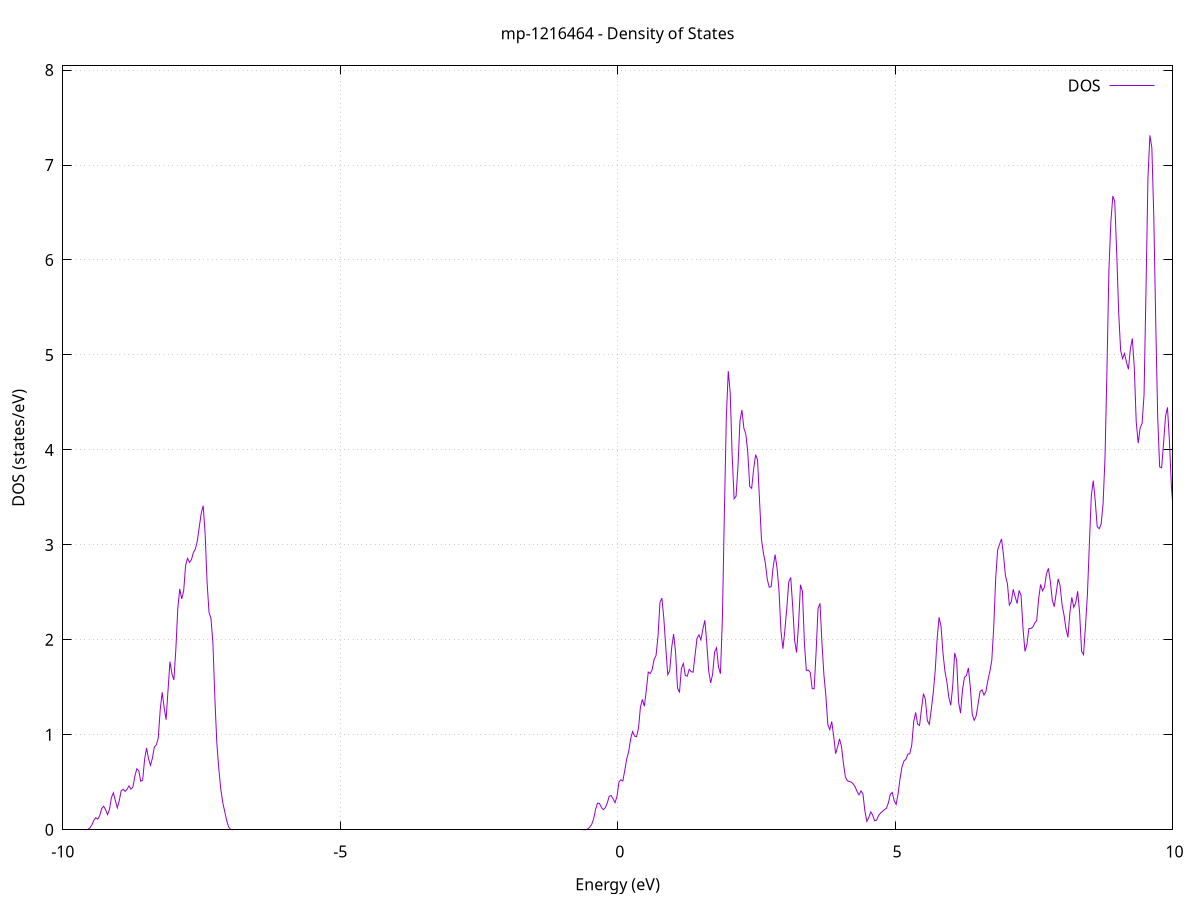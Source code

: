 set title 'mp-1216464 - Density of States'
set xlabel 'Energy (eV)'
set ylabel 'DOS (states/eV)'
set grid
set xrange [-10:10]
set yrange [0:8.044]
set xzeroaxis lt -1
set terminal png size 800,600
set output 'mp-1216464_dos_gnuplot.png'
plot '-' using 1:2 with lines title 'DOS'
-34.524100 0.000000
-34.488900 0.000000
-34.453700 0.000000
-34.418500 0.000000
-34.383300 0.000000
-34.348200 0.000000
-34.313000 0.000000
-34.277800 0.000000
-34.242600 0.000000
-34.207400 0.000000
-34.172200 0.000000
-34.137100 0.000000
-34.101900 0.000000
-34.066700 0.000000
-34.031500 0.000000
-33.996300 0.000000
-33.961200 0.000000
-33.926000 0.000000
-33.890800 0.000000
-33.855600 0.000000
-33.820400 0.000000
-33.785300 0.000000
-33.750100 0.000000
-33.714900 0.000000
-33.679700 0.000000
-33.644500 0.000000
-33.609400 0.000000
-33.574200 0.000000
-33.539000 0.000000
-33.503800 0.000000
-33.468600 0.000000
-33.433500 0.000000
-33.398300 0.000000
-33.363100 0.000000
-33.327900 0.000000
-33.292700 0.000000
-33.257500 0.000000
-33.222400 0.000000
-33.187200 0.000000
-33.152000 0.000000
-33.116800 0.000000
-33.081600 0.000000
-33.046500 0.000000
-33.011300 0.000000
-32.976100 0.000000
-32.940900 0.000000
-32.905700 0.000000
-32.870600 0.000000
-32.835400 0.000000
-32.800200 0.000000
-32.765000 0.000000
-32.729800 0.000000
-32.694700 0.000000
-32.659500 0.000000
-32.624300 0.000000
-32.589100 0.000000
-32.553900 0.000000
-32.518800 0.000000
-32.483600 0.000000
-32.448400 0.000000
-32.413200 0.000000
-32.378000 0.000000
-32.342800 0.000000
-32.307700 0.000000
-32.272500 0.000000
-32.237300 0.000000
-32.202100 0.000000
-32.166900 0.000000
-32.131800 0.000000
-32.096600 0.000000
-32.061400 0.000000
-32.026200 0.000000
-31.991000 0.000000
-31.955900 0.000000
-31.920700 0.000000
-31.885500 0.000000
-31.850300 0.000000
-31.815100 0.000000
-31.780000 0.000000
-31.744800 0.000000
-31.709600 0.000000
-31.674400 0.000000
-31.639200 0.000000
-31.604100 0.000000
-31.568900 0.000000
-31.533700 0.000000
-31.498500 0.000000
-31.463300 0.000000
-31.428100 0.000800
-31.393000 0.017900
-31.357800 0.178600
-31.322600 0.896700
-31.287400 2.658800
-31.252200 5.648000
-31.217100 9.408600
-31.181900 11.830900
-31.146700 11.360400
-31.111500 9.731500
-31.076300 8.847200
-31.041200 9.019400
-31.006000 10.420300
-30.970800 12.895800
-30.935600 14.485100
-30.900400 13.601100
-30.865300 11.359400
-30.830100 9.544600
-30.794900 8.844500
-30.759700 8.653200
-30.724500 7.799400
-30.689400 9.674200
-30.654200 18.032000
-30.619000 26.382900
-30.583800 26.795700
-30.548600 19.907300
-30.513400 10.839300
-30.478300 4.156000
-30.443100 1.069600
-30.407900 0.171600
-30.372700 0.015100
-30.337500 0.000600
-30.302400 0.000200
-30.267200 0.007000
-30.232000 0.117800
-30.196800 0.868000
-30.161600 3.085500
-30.126500 6.233800
-30.091300 9.160400
-30.056100 11.402500
-30.020900 11.209100
-29.985700 8.248900
-29.950600 4.539200
-29.915400 1.633000
-29.880200 0.314600
-29.845000 0.028300
-29.809800 0.001100
-29.774700 0.000000
-29.739500 0.000000
-29.704300 0.000000
-29.669100 0.000000
-29.633900 0.000000
-29.598700 0.000000
-29.563600 0.000000
-29.528400 0.000000
-29.493200 0.000000
-29.458000 0.000000
-29.422800 0.000000
-29.387700 0.000000
-29.352500 0.000000
-29.317300 0.000000
-29.282100 0.000000
-29.246900 0.000000
-29.211800 0.000000
-29.176600 0.000000
-29.141400 0.000000
-29.106200 0.000000
-29.071000 0.000000
-29.035900 0.000000
-29.000700 0.000000
-28.965500 0.000000
-28.930300 0.000000
-28.895100 0.000000
-28.860000 0.000000
-28.824800 0.000000
-28.789600 0.000000
-28.754400 0.000000
-28.719200 0.000000
-28.684000 0.000000
-28.648900 0.000000
-28.613700 0.000000
-28.578500 0.000000
-28.543300 0.000000
-28.508100 0.000000
-28.473000 0.000000
-28.437800 0.000000
-28.402600 0.000000
-28.367400 0.000000
-28.332200 0.000000
-28.297100 0.000000
-28.261900 0.000000
-28.226700 0.000000
-28.191500 0.000000
-28.156300 0.000000
-28.121200 0.000000
-28.086000 0.000000
-28.050800 0.000000
-28.015600 0.000000
-27.980400 0.000000
-27.945300 0.000000
-27.910100 0.000000
-27.874900 0.000000
-27.839700 0.000000
-27.804500 0.000000
-27.769300 0.000000
-27.734200 0.000000
-27.699000 0.000000
-27.663800 0.000000
-27.628600 0.000000
-27.593400 0.000000
-27.558300 0.000000
-27.523100 0.000000
-27.487900 0.000000
-27.452700 0.000000
-27.417500 0.000000
-27.382400 0.000000
-27.347200 0.000000
-27.312000 0.000000
-27.276800 0.000000
-27.241600 0.000000
-27.206500 0.000000
-27.171300 0.000000
-27.136100 0.000000
-27.100900 0.000000
-27.065700 0.000000
-27.030600 0.000000
-26.995400 0.000000
-26.960200 0.000000
-26.925000 0.000000
-26.889800 0.000000
-26.854600 0.000000
-26.819500 0.000000
-26.784300 0.000000
-26.749100 0.000000
-26.713900 0.000000
-26.678700 0.000000
-26.643600 0.000000
-26.608400 0.000000
-26.573200 0.000000
-26.538000 0.000000
-26.502800 0.000000
-26.467700 0.000000
-26.432500 0.000000
-26.397300 0.000000
-26.362100 0.000000
-26.326900 0.000000
-26.291800 0.000000
-26.256600 0.000000
-26.221400 0.000000
-26.186200 0.000000
-26.151000 0.000000
-26.115900 0.000000
-26.080700 0.000000
-26.045500 0.000000
-26.010300 0.000000
-25.975100 0.000000
-25.939900 0.000000
-25.904800 0.000000
-25.869600 0.000000
-25.834400 0.000000
-25.799200 0.000000
-25.764000 0.000000
-25.728900 0.000000
-25.693700 0.000000
-25.658500 0.000000
-25.623300 0.000000
-25.588100 0.000000
-25.553000 0.000000
-25.517800 0.000000
-25.482600 0.000000
-25.447400 0.000000
-25.412200 0.000000
-25.377100 0.000000
-25.341900 0.000000
-25.306700 0.000000
-25.271500 0.000000
-25.236300 0.000000
-25.201200 0.000000
-25.166000 0.000000
-25.130800 0.000000
-25.095600 0.000000
-25.060400 0.000000
-25.025200 0.000000
-24.990100 0.000000
-24.954900 0.000000
-24.919700 0.000000
-24.884500 0.000000
-24.849300 0.000000
-24.814200 0.000000
-24.779000 0.000000
-24.743800 0.000000
-24.708600 0.000000
-24.673400 0.000000
-24.638300 0.000000
-24.603100 0.000000
-24.567900 0.000000
-24.532700 0.000000
-24.497500 0.000000
-24.462400 0.000000
-24.427200 0.000000
-24.392000 0.000000
-24.356800 0.000000
-24.321600 0.000000
-24.286500 0.000000
-24.251300 0.000000
-24.216100 0.000000
-24.180900 0.000000
-24.145700 0.000000
-24.110500 0.000000
-24.075400 0.000000
-24.040200 0.000000
-24.005000 0.000000
-23.969800 0.000000
-23.934600 0.000000
-23.899500 0.000000
-23.864300 0.000000
-23.829100 0.000000
-23.793900 0.000000
-23.758700 0.000000
-23.723600 0.000000
-23.688400 0.000000
-23.653200 0.000000
-23.618000 0.000000
-23.582800 0.000000
-23.547700 0.000000
-23.512500 0.000000
-23.477300 0.000000
-23.442100 0.000000
-23.406900 0.000000
-23.371800 0.000000
-23.336600 0.000000
-23.301400 0.000000
-23.266200 0.000000
-23.231000 0.000000
-23.195800 0.000000
-23.160700 0.000000
-23.125500 0.000000
-23.090300 0.000000
-23.055100 0.000000
-23.019900 0.000000
-22.984800 0.000000
-22.949600 0.000000
-22.914400 0.000000
-22.879200 0.000000
-22.844000 0.000000
-22.808900 0.000000
-22.773700 0.000000
-22.738500 0.000000
-22.703300 0.000000
-22.668100 0.000000
-22.633000 0.000000
-22.597800 0.000000
-22.562600 0.000000
-22.527400 0.000000
-22.492200 0.000000
-22.457100 0.000000
-22.421900 0.000000
-22.386700 0.000000
-22.351500 0.000000
-22.316300 0.000000
-22.281100 0.000000
-22.246000 0.000000
-22.210800 0.000000
-22.175600 0.000000
-22.140400 0.000000
-22.105200 0.000000
-22.070100 0.000000
-22.034900 0.000000
-21.999700 0.000000
-21.964500 0.000000
-21.929300 0.000000
-21.894200 0.000000
-21.859000 0.000000
-21.823800 0.000000
-21.788600 0.000000
-21.753400 0.000000
-21.718300 0.000000
-21.683100 0.000000
-21.647900 0.000000
-21.612700 0.000000
-21.577500 0.000000
-21.542400 0.000000
-21.507200 0.000000
-21.472000 0.000000
-21.436800 0.000000
-21.401600 0.000000
-21.366400 0.000000
-21.331300 0.000000
-21.296100 0.000000
-21.260900 0.000000
-21.225700 0.000000
-21.190500 0.000000
-21.155400 0.000000
-21.120200 0.000000
-21.085000 0.000000
-21.049800 0.000000
-21.014600 0.000000
-20.979500 0.000000
-20.944300 0.000000
-20.909100 0.000000
-20.873900 0.000000
-20.838700 0.000000
-20.803600 0.000000
-20.768400 0.000000
-20.733200 0.000000
-20.698000 0.000000
-20.662800 0.000000
-20.627700 0.000000
-20.592500 0.000000
-20.557300 0.000000
-20.522100 0.000000
-20.486900 0.000000
-20.451700 0.000000
-20.416600 0.000000
-20.381400 0.000000
-20.346200 0.000000
-20.311000 0.000000
-20.275800 0.000000
-20.240700 0.000000
-20.205500 0.000000
-20.170300 0.000000
-20.135100 0.000000
-20.099900 0.000000
-20.064800 0.000000
-20.029600 0.000000
-19.994400 0.000000
-19.959200 0.000000
-19.924000 0.000000
-19.888900 0.000000
-19.853700 0.000000
-19.818500 0.000000
-19.783300 0.000000
-19.748100 0.000000
-19.713000 0.000000
-19.677800 0.000000
-19.642600 0.000000
-19.607400 0.000000
-19.572200 0.000000
-19.537000 0.000000
-19.501900 0.000000
-19.466700 0.000000
-19.431500 0.000000
-19.396300 0.000000
-19.361100 0.000000
-19.326000 0.000000
-19.290800 0.000000
-19.255600 0.000000
-19.220400 0.000000
-19.185200 0.000000
-19.150100 0.000000
-19.114900 0.000000
-19.079700 0.000000
-19.044500 0.000000
-19.009300 0.000000
-18.974200 0.000000
-18.939000 0.000000
-18.903800 0.000000
-18.868600 0.000000
-18.833400 0.000000
-18.798300 0.000000
-18.763100 0.000000
-18.727900 0.000000
-18.692700 0.000000
-18.657500 0.000000
-18.622300 0.000000
-18.587200 0.000000
-18.552000 0.000000
-18.516800 0.000000
-18.481600 0.000000
-18.446400 0.000000
-18.411300 0.000000
-18.376100 0.000000
-18.340900 0.000000
-18.305700 0.000000
-18.270500 0.000000
-18.235400 0.000000
-18.200200 0.000000
-18.165000 0.000000
-18.129800 0.000000
-18.094600 0.000000
-18.059500 0.000000
-18.024300 0.000000
-17.989100 0.000000
-17.953900 0.000000
-17.918700 0.000000
-17.883600 0.000000
-17.848400 0.000000
-17.813200 0.000000
-17.778000 0.000000
-17.742800 0.000000
-17.707600 0.000000
-17.672500 0.000000
-17.637300 0.000000
-17.602100 0.000000
-17.566900 0.000000
-17.531700 0.000000
-17.496600 0.000000
-17.461400 0.000000
-17.426200 0.000000
-17.391000 0.000000
-17.355800 0.000000
-17.320700 0.000000
-17.285500 0.000000
-17.250300 0.000000
-17.215100 0.000000
-17.179900 0.000000
-17.144800 0.000000
-17.109600 0.000000
-17.074400 0.000000
-17.039200 0.000000
-17.004000 0.000000
-16.968900 0.000000
-16.933700 0.000000
-16.898500 0.000000
-16.863300 0.000000
-16.828100 0.000000
-16.792900 0.000000
-16.757800 0.000000
-16.722600 0.000000
-16.687400 0.000000
-16.652200 0.000000
-16.617000 0.000000
-16.581900 0.000000
-16.546700 0.000000
-16.511500 0.000000
-16.476300 0.000000
-16.441100 0.000000
-16.406000 0.000000
-16.370800 0.000000
-16.335600 0.000000
-16.300400 0.000000
-16.265200 0.000000
-16.230100 0.000000
-16.194900 0.000000
-16.159700 0.000000
-16.124500 0.000000
-16.089300 0.000000
-16.054200 0.000000
-16.019000 0.000000
-15.983800 0.000000
-15.948600 0.000000
-15.913400 0.000000
-15.878200 0.000000
-15.843100 0.000000
-15.807900 0.000000
-15.772700 0.000000
-15.737500 0.000000
-15.702300 0.000000
-15.667200 0.000000
-15.632000 0.000000
-15.596800 0.000000
-15.561600 0.000000
-15.526400 0.000000
-15.491300 0.000000
-15.456100 0.000000
-15.420900 0.000000
-15.385700 0.000000
-15.350500 0.000000
-15.315400 0.000000
-15.280200 0.000000
-15.245000 0.000000
-15.209800 0.000000
-15.174600 0.000000
-15.139500 0.000000
-15.104300 0.000000
-15.069100 0.000000
-15.033900 0.000000
-14.998700 0.000000
-14.963500 0.000000
-14.928400 0.000000
-14.893200 0.000000
-14.858000 0.000000
-14.822800 0.000000
-14.787600 0.000000
-14.752500 0.000000
-14.717300 0.000000
-14.682100 0.000000
-14.646900 0.000000
-14.611700 0.000000
-14.576600 0.000000
-14.541400 0.000000
-14.506200 0.000000
-14.471000 0.000000
-14.435800 0.000000
-14.400700 0.000000
-14.365500 0.000000
-14.330300 0.000000
-14.295100 0.000000
-14.259900 0.000000
-14.224800 0.000000
-14.189600 0.000000
-14.154400 0.000000
-14.119200 0.000000
-14.084000 0.000000
-14.048800 0.000000
-14.013700 0.000000
-13.978500 0.000000
-13.943300 0.000000
-13.908100 0.000000
-13.872900 0.000000
-13.837800 0.000000
-13.802600 0.000000
-13.767400 0.000000
-13.732200 0.000000
-13.697000 0.000000
-13.661900 0.000000
-13.626700 0.000000
-13.591500 0.000000
-13.556300 0.000000
-13.521100 0.000000
-13.486000 0.000000
-13.450800 0.000000
-13.415600 0.000000
-13.380400 0.000000
-13.345200 0.000000
-13.310100 0.000000
-13.274900 0.000000
-13.239700 0.000000
-13.204500 0.000000
-13.169300 0.000000
-13.134100 0.000000
-13.099000 0.000000
-13.063800 0.000000
-13.028600 0.000000
-12.993400 0.000000
-12.958200 0.000000
-12.923100 0.000000
-12.887900 0.000000
-12.852700 0.000000
-12.817500 0.000000
-12.782300 0.000000
-12.747200 0.000000
-12.712000 0.000000
-12.676800 0.000000
-12.641600 0.000000
-12.606400 0.000000
-12.571300 0.000000
-12.536100 0.000000
-12.500900 0.000000
-12.465700 0.000000
-12.430500 0.000000
-12.395400 0.000000
-12.360200 0.000000
-12.325000 0.000000
-12.289800 0.000000
-12.254600 0.000000
-12.219400 0.000000
-12.184300 0.000000
-12.149100 0.000000
-12.113900 0.000000
-12.078700 0.000000
-12.043500 0.000000
-12.008400 0.000000
-11.973200 0.000000
-11.938000 0.000000
-11.902800 0.000000
-11.867600 0.000000
-11.832500 0.000000
-11.797300 0.000000
-11.762100 0.000000
-11.726900 0.000000
-11.691700 0.000000
-11.656600 0.000000
-11.621400 0.000000
-11.586200 0.000000
-11.551000 0.000000
-11.515800 0.000000
-11.480700 0.000000
-11.445500 0.000000
-11.410300 0.000000
-11.375100 0.000000
-11.339900 0.000000
-11.304700 0.000000
-11.269600 0.000000
-11.234400 0.000000
-11.199200 0.000000
-11.164000 0.000000
-11.128800 0.000000
-11.093700 0.000000
-11.058500 0.000000
-11.023300 0.000000
-10.988100 0.000000
-10.952900 0.000000
-10.917800 0.000000
-10.882600 0.000000
-10.847400 0.000000
-10.812200 0.000000
-10.777000 0.000000
-10.741900 0.000000
-10.706700 0.000000
-10.671500 0.000000
-10.636300 0.000000
-10.601100 0.000000
-10.566000 0.000000
-10.530800 0.000000
-10.495600 0.000000
-10.460400 0.000000
-10.425200 0.000000
-10.390000 0.000000
-10.354900 0.000000
-10.319700 0.000000
-10.284500 0.000000
-10.249300 0.000000
-10.214100 0.000000
-10.179000 0.000000
-10.143800 0.000000
-10.108600 0.000000
-10.073400 0.000000
-10.038200 0.000000
-10.003100 0.000000
-9.967900 0.000000
-9.932700 0.000000
-9.897500 0.000000
-9.862300 0.000000
-9.827200 0.000000
-9.792000 0.000000
-9.756800 0.000000
-9.721600 0.000000
-9.686400 0.000000
-9.651300 0.000000
-9.616100 0.000000
-9.580900 0.000600
-9.545700 0.005200
-9.510500 0.020700
-9.475300 0.052400
-9.440200 0.100800
-9.405000 0.127500
-9.369800 0.111900
-9.334600 0.149200
-9.299400 0.223300
-9.264300 0.247700
-9.229100 0.211800
-9.193900 0.159900
-9.158700 0.215000
-9.123500 0.339100
-9.088400 0.389800
-9.053200 0.307900
-9.018000 0.231600
-8.982800 0.306000
-8.947600 0.410800
-8.912500 0.426600
-8.877300 0.404600
-8.842100 0.426700
-8.806900 0.461800
-8.771700 0.427100
-8.736600 0.449400
-8.701400 0.563300
-8.666200 0.642000
-8.631000 0.622700
-8.595800 0.510800
-8.560600 0.522400
-8.525500 0.741200
-8.490300 0.861200
-8.455100 0.749900
-8.419900 0.679300
-8.384700 0.754000
-8.349600 0.872600
-8.314400 0.893700
-8.279200 0.967300
-8.244000 1.264500
-8.208800 1.448200
-8.173700 1.285700
-8.138500 1.158500
-8.103300 1.473000
-8.068100 1.770500
-8.032900 1.642900
-7.997800 1.578500
-7.962600 1.899700
-7.927400 2.331300
-7.892200 2.536100
-7.857000 2.431000
-7.821900 2.513300
-7.786700 2.783000
-7.751500 2.858200
-7.716300 2.814800
-7.681100 2.844800
-7.645900 2.921700
-7.610800 2.955900
-7.575600 3.042600
-7.540400 3.187700
-7.505200 3.332600
-7.470000 3.412700
-7.434900 3.122400
-7.399700 2.606000
-7.364500 2.288500
-7.329300 2.226100
-7.294100 1.959700
-7.259000 1.382200
-7.223800 0.912000
-7.188600 0.643600
-7.153400 0.432600
-7.118200 0.291200
-7.083100 0.196500
-7.047900 0.101200
-7.012700 0.031400
-6.977500 0.005100
-6.942300 0.000400
-6.907200 0.000000
-6.872000 0.000000
-6.836800 0.000000
-6.801600 0.000000
-6.766400 0.000000
-6.731200 0.000000
-6.696100 0.000000
-6.660900 0.000000
-6.625700 0.000000
-6.590500 0.000000
-6.555300 0.000000
-6.520200 0.000000
-6.485000 0.000000
-6.449800 0.000000
-6.414600 0.000000
-6.379400 0.000000
-6.344300 0.000000
-6.309100 0.000000
-6.273900 0.000000
-6.238700 0.000000
-6.203500 0.000000
-6.168400 0.000000
-6.133200 0.000000
-6.098000 0.000000
-6.062800 0.000000
-6.027600 0.000000
-5.992500 0.000000
-5.957300 0.000000
-5.922100 0.000000
-5.886900 0.000000
-5.851700 0.000000
-5.816500 0.000000
-5.781400 0.000000
-5.746200 0.000000
-5.711000 0.000000
-5.675800 0.000000
-5.640600 0.000000
-5.605500 0.000000
-5.570300 0.000000
-5.535100 0.000000
-5.499900 0.000000
-5.464700 0.000000
-5.429600 0.000000
-5.394400 0.000000
-5.359200 0.000000
-5.324000 0.000000
-5.288800 0.000000
-5.253700 0.000000
-5.218500 0.000000
-5.183300 0.000000
-5.148100 0.000000
-5.112900 0.000000
-5.077800 0.000000
-5.042600 0.000000
-5.007400 0.000000
-4.972200 0.000000
-4.937000 0.000000
-4.901800 0.000000
-4.866700 0.000000
-4.831500 0.000000
-4.796300 0.000000
-4.761100 0.000000
-4.725900 0.000000
-4.690800 0.000000
-4.655600 0.000000
-4.620400 0.000000
-4.585200 0.000000
-4.550000 0.000000
-4.514900 0.000000
-4.479700 0.000000
-4.444500 0.000000
-4.409300 0.000000
-4.374100 0.000000
-4.339000 0.000000
-4.303800 0.000000
-4.268600 0.000000
-4.233400 0.000000
-4.198200 0.000000
-4.163100 0.000000
-4.127900 0.000000
-4.092700 0.000000
-4.057500 0.000000
-4.022300 0.000000
-3.987100 0.000000
-3.952000 0.000000
-3.916800 0.000000
-3.881600 0.000000
-3.846400 0.000000
-3.811200 0.000000
-3.776100 0.000000
-3.740900 0.000000
-3.705700 0.000000
-3.670500 0.000000
-3.635300 0.000000
-3.600200 0.000000
-3.565000 0.000000
-3.529800 0.000000
-3.494600 0.000000
-3.459400 0.000000
-3.424300 0.000000
-3.389100 0.000000
-3.353900 0.000000
-3.318700 0.000000
-3.283500 0.000000
-3.248400 0.000000
-3.213200 0.000000
-3.178000 0.000000
-3.142800 0.000000
-3.107600 0.000000
-3.072400 0.000000
-3.037300 0.000000
-3.002100 0.000000
-2.966900 0.000000
-2.931700 0.000000
-2.896500 0.000000
-2.861400 0.000000
-2.826200 0.000000
-2.791000 0.000000
-2.755800 0.000000
-2.720600 0.000000
-2.685500 0.000000
-2.650300 0.000000
-2.615100 0.000000
-2.579900 0.000000
-2.544700 0.000000
-2.509600 0.000000
-2.474400 0.000000
-2.439200 0.000000
-2.404000 0.000000
-2.368800 0.000000
-2.333700 0.000000
-2.298500 0.000000
-2.263300 0.000000
-2.228100 0.000000
-2.192900 0.000000
-2.157700 0.000000
-2.122600 0.000000
-2.087400 0.000000
-2.052200 0.000000
-2.017000 0.000000
-1.981800 0.000000
-1.946700 0.000000
-1.911500 0.000000
-1.876300 0.000000
-1.841100 0.000000
-1.805900 0.000000
-1.770800 0.000000
-1.735600 0.000000
-1.700400 0.000000
-1.665200 0.000000
-1.630000 0.000000
-1.594900 0.000000
-1.559700 0.000000
-1.524500 0.000000
-1.489300 0.000000
-1.454100 0.000000
-1.419000 0.000000
-1.383800 0.000000
-1.348600 0.000000
-1.313400 0.000000
-1.278200 0.000000
-1.243000 0.000000
-1.207900 0.000000
-1.172700 0.000000
-1.137500 0.000000
-1.102300 0.000000
-1.067100 0.000000
-1.032000 0.000000
-0.996800 0.000000
-0.961600 0.000000
-0.926400 0.000000
-0.891200 0.000000
-0.856100 0.000000
-0.820900 0.000000
-0.785700 0.000000
-0.750500 0.000000
-0.715300 0.000000
-0.680200 0.000000
-0.645000 0.000000
-0.609800 0.000100
-0.574600 0.001000
-0.539400 0.007800
-0.504300 0.026800
-0.469100 0.055200
-0.433900 0.112200
-0.398700 0.213200
-0.363500 0.280300
-0.328300 0.277300
-0.293200 0.236400
-0.258000 0.212300
-0.222800 0.231500
-0.187600 0.281200
-0.152400 0.352100
-0.117300 0.361000
-0.082100 0.324200
-0.046900 0.285100
-0.011700 0.352100
0.023500 0.503800
0.058600 0.526600
0.093800 0.513900
0.129000 0.627700
0.164200 0.747300
0.199400 0.825600
0.234500 0.959200
0.269700 1.033900
0.304900 0.986700
0.340100 0.979800
0.375300 1.068200
0.410400 1.290400
0.445600 1.372900
0.480800 1.300600
0.516000 1.466100
0.551200 1.660900
0.586400 1.645200
0.621500 1.686100
0.656700 1.791700
0.691900 1.835500
0.727100 2.033700
0.762300 2.394300
0.797400 2.439100
0.832600 2.223800
0.867800 1.917400
0.903000 1.633500
0.938200 1.673900
0.973300 1.916200
1.008500 2.061100
1.043700 1.872700
1.078900 1.493000
1.114100 1.445300
1.149200 1.699400
1.184400 1.751700
1.219600 1.624700
1.254800 1.617300
1.290000 1.689800
1.325100 1.665600
1.360300 1.659400
1.395500 1.842000
1.430700 2.016800
1.465900 2.052000
1.501100 2.000800
1.536200 2.114000
1.571400 2.205800
1.606600 1.964600
1.641800 1.666700
1.677000 1.546300
1.712100 1.640700
1.747300 1.872500
1.782500 1.916400
1.817700 1.714400
1.852900 1.643700
1.888000 2.231100
1.923200 3.328300
1.958400 4.337100
1.993600 4.830700
2.028800 4.599800
2.063900 3.940700
2.099100 3.485600
2.134300 3.511900
2.169500 3.838200
2.204700 4.308800
2.239800 4.421300
2.275000 4.229100
2.310200 4.167300
2.345400 3.974000
2.380600 3.615900
2.415800 3.595100
2.450900 3.798700
2.486100 3.949700
2.521300 3.895200
2.556500 3.477200
2.591700 3.062000
2.626800 2.913900
2.662000 2.808000
2.697200 2.635300
2.732400 2.553800
2.767600 2.560900
2.802700 2.766800
2.837900 2.897900
2.873100 2.755800
2.908300 2.516100
2.943500 2.089700
2.978600 1.906300
3.013800 2.100100
3.049000 2.335900
3.084200 2.611100
3.119400 2.656600
3.154500 2.355500
3.189700 1.994800
3.224900 1.866300
3.260100 2.154000
3.295300 2.579900
3.330500 2.510200
3.365600 1.969400
3.400800 1.677000
3.436000 1.681600
3.471200 1.657300
3.506400 1.486800
3.541500 1.484700
3.576700 1.871600
3.611900 2.330000
3.647100 2.384100
3.682300 1.966900
3.717400 1.632200
3.752600 1.412000
3.787800 1.109600
3.823000 1.054500
3.858200 1.140400
3.893300 0.987200
3.928500 0.800700
3.963700 0.870700
3.998900 0.958300
4.034100 0.877000
4.069200 0.699400
4.104400 0.557300
4.139600 0.516900
4.174800 0.507400
4.210000 0.502800
4.245200 0.483100
4.280300 0.451000
4.315500 0.402600
4.350700 0.366900
4.385900 0.409600
4.421100 0.376300
4.456200 0.196800
4.491400 0.088600
4.526600 0.128600
4.561800 0.187600
4.597000 0.154000
4.632100 0.094000
4.667300 0.102300
4.702500 0.149900
4.737700 0.176400
4.772900 0.192900
4.808000 0.212400
4.843200 0.226100
4.878400 0.280900
4.913600 0.372200
4.948800 0.393300
4.984000 0.305700
5.019100 0.267000
5.054300 0.377800
5.089500 0.539000
5.124700 0.663000
5.159900 0.724300
5.195000 0.742100
5.230200 0.796600
5.265400 0.800400
5.300600 0.892700
5.335800 1.136800
5.370900 1.235600
5.406100 1.113200
5.441300 1.098100
5.476500 1.275200
5.511700 1.433900
5.546800 1.370900
5.582000 1.147400
5.617200 1.110300
5.652400 1.267900
5.687600 1.440500
5.722700 1.670600
5.757900 2.009000
5.793100 2.237500
5.828300 2.142900
5.863500 1.862100
5.898700 1.668900
5.933800 1.556900
5.969000 1.393300
6.004200 1.311000
6.039400 1.517700
6.074600 1.862300
6.109700 1.785800
6.144900 1.341900
6.180100 1.228000
6.215300 1.475500
6.250500 1.605100
6.285600 1.622900
6.320800 1.703400
6.356000 1.504700
6.391200 1.214800
6.426400 1.152500
6.461500 1.198800
6.496700 1.327000
6.531900 1.457900
6.567100 1.473200
6.602300 1.418100
6.637400 1.456400
6.672600 1.573700
6.707800 1.665700
6.743000 1.782800
6.778200 2.133500
6.813400 2.645300
6.848500 2.946700
6.883700 3.008400
6.918900 3.063000
6.954100 2.892100
6.989300 2.674900
7.024400 2.592800
7.059600 2.366100
7.094800 2.401500
7.130000 2.532500
7.165200 2.451800
7.200300 2.383000
7.235500 2.520000
7.270700 2.468000
7.305900 2.120500
7.341100 1.878400
7.376200 1.949100
7.411400 2.118700
7.446600 2.120400
7.481800 2.134100
7.517000 2.176900
7.552100 2.202600
7.587300 2.430200
7.622500 2.583200
7.657700 2.515600
7.692900 2.555600
7.728100 2.694000
7.763200 2.752600
7.798400 2.614200
7.833600 2.420100
7.868800 2.348700
7.904000 2.492800
7.939100 2.642200
7.974300 2.570100
8.009500 2.370900
8.044700 2.262200
8.079900 2.115000
8.115000 2.026600
8.150200 2.285500
8.185400 2.447400
8.220600 2.342100
8.255800 2.390900
8.290900 2.511800
8.326100 2.283300
8.361300 1.880200
8.396500 1.843500
8.431700 2.144900
8.466800 2.478600
8.502000 3.010900
8.537200 3.521900
8.572400 3.676300
8.607600 3.464100
8.642800 3.193000
8.677900 3.170400
8.713100 3.216900
8.748300 3.425100
8.783500 3.917400
8.818700 4.838000
8.853800 5.891600
8.889000 6.397400
8.924200 6.672900
8.959400 6.616400
8.994600 6.069300
9.029700 5.453400
9.064900 5.049700
9.100100 4.961700
9.135300 5.015200
9.170500 4.923700
9.205600 4.849300
9.240800 5.062700
9.276000 5.173700
9.311200 4.870700
9.346400 4.293600
9.381500 4.071200
9.416700 4.230200
9.451900 4.280300
9.487100 4.577700
9.522300 5.675700
9.557500 6.864300
9.592600 7.312600
9.627800 7.182700
9.663000 6.459000
9.698200 5.338000
9.733400 4.342900
9.768500 3.820600
9.803700 3.811600
9.838900 4.071200
9.874100 4.353600
9.909300 4.447900
9.944400 4.099200
9.979600 3.620700
10.014800 3.356700
10.050000 3.504100
10.085200 3.870500
10.120300 3.676300
10.155500 3.251200
10.190700 3.093100
10.225900 2.868400
10.261100 2.429800
10.296200 2.135300
10.331400 2.291500
10.366600 2.518100
10.401800 2.597300
10.437000 2.510000
10.472200 2.312600
10.507300 2.142300
10.542500 2.125000
10.577700 2.213300
10.612900 2.268800
10.648100 2.179400
10.683200 1.893800
10.718400 1.780300
10.753600 1.854100
10.788800 1.699000
10.824000 1.540800
10.859100 1.600200
10.894300 1.739800
10.929500 1.746300
10.964700 1.820600
10.999900 2.141000
11.035000 2.198700
11.070200 1.977100
11.105400 2.082600
11.140600 2.245600
11.175800 1.953600
11.210900 1.655000
11.246100 1.657400
11.281300 1.884400
11.316500 2.120300
11.351700 2.262500
11.386900 2.421400
11.422000 2.724000
11.457200 3.074000
11.492400 3.142000
11.527600 2.922500
11.562800 2.623300
11.597900 2.248500
11.633100 1.985700
11.668300 1.975800
11.703500 2.202400
11.738700 2.285800
11.773800 2.045800
11.809000 1.891800
11.844200 1.878800
11.879400 1.917100
11.914600 1.793500
11.949700 1.687100
11.984900 2.051300
12.020100 2.601600
12.055300 2.626600
12.090500 2.252300
12.125600 2.078700
12.160800 2.143800
12.196000 1.962100
12.231200 1.596900
12.266400 1.541100
12.301600 1.695700
12.336700 1.634500
12.371900 1.376800
12.407100 1.169600
12.442300 1.134700
12.477500 1.300400
12.512600 1.560700
12.547800 1.692200
12.583000 1.756600
12.618200 1.954100
12.653400 2.018200
12.688500 1.629000
12.723700 1.133400
12.758900 0.809100
12.794100 0.690800
12.829300 0.707700
12.864400 0.685000
12.899600 0.723800
12.934800 0.852800
12.970000 0.901600
13.005200 0.826400
13.040300 0.820900
13.075500 0.767500
13.110700 0.676600
13.145900 0.767400
13.181100 0.785300
13.216300 0.626400
13.251400 0.595000
13.286600 0.695500
13.321800 0.738600
13.357000 0.674800
13.392200 0.553700
13.427300 0.472800
13.462500 0.556400
13.497700 0.648600
13.532900 0.660300
13.568100 0.674600
13.603200 0.719000
13.638400 0.704900
13.673600 0.672300
13.708800 0.729900
13.744000 0.801700
13.779100 0.698700
13.814300 0.527100
13.849500 0.531300
13.884700 0.637600
13.919900 0.782200
13.955000 0.868100
13.990200 0.732500
14.025400 0.572700
14.060600 0.558100
14.095800 0.648400
14.131000 0.704400
14.166100 0.704800
14.201300 0.652100
14.236500 0.660700
14.271700 0.797200
14.306900 0.847500
14.342000 0.754600
14.377200 0.642900
14.412400 0.502700
14.447600 0.408900
14.482800 0.486700
14.517900 0.753400
14.553100 0.916400
14.588300 0.710700
14.623500 0.438200
14.658700 0.350100
14.693800 0.360300
14.729000 0.342700
14.764200 0.255600
14.799400 0.112100
14.834600 0.026600
14.869700 0.018600
14.904900 0.037800
14.940100 0.056100
14.975300 0.055800
15.010500 0.049100
15.045700 0.094200
15.080800 0.153000
15.116000 0.189400
15.151200 0.268200
15.186400 0.357600
15.221600 0.416300
15.256700 0.517500
15.291900 0.676800
15.327100 0.688000
15.362300 0.623200
15.397500 0.765000
15.432600 1.012000
15.467800 1.112500
15.503000 1.224000
15.538200 1.503700
15.573400 1.860400
15.608500 1.997300
15.643700 1.881600
15.678900 1.615600
15.714100 1.321200
15.749300 1.122500
15.784400 0.975700
15.819600 0.932000
15.854800 1.023500
15.890000 0.979700
15.925200 0.861500
15.960400 0.990700
15.995500 0.995800
16.030700 0.663000
16.065900 0.405700
16.101100 0.354000
16.136300 0.341900
16.171400 0.264400
16.206600 0.164300
16.241800 0.118300
16.277000 0.184200
16.312200 0.334400
16.347300 0.460100
16.382500 0.540300
16.417700 0.540800
16.452900 0.514000
16.488100 0.633200
16.523200 0.891600
16.558400 1.133500
16.593600 1.231200
16.628800 1.273500
16.664000 1.381500
16.699100 1.514700
16.734300 1.562500
16.769500 1.620500
16.804700 1.698100
16.839900 1.460500
16.875100 1.289100
16.910200 1.590400
16.945400 1.869700
16.980600 1.849900
17.015800 1.645800
17.051000 1.577600
17.086100 1.546200
17.121300 1.428800
17.156500 1.612800
17.191700 1.993900
17.226900 2.022600
17.262000 1.742900
17.297200 1.551300
17.332400 1.645400
17.367600 1.689400
17.402800 1.538000
17.437900 1.476800
17.473100 1.463200
17.508300 1.344500
17.543500 1.095600
17.578700 0.854300
17.613800 0.694000
17.649000 0.565700
17.684200 0.524800
17.719400 0.562900
17.754600 0.565800
17.789800 0.504500
17.824900 0.354800
17.860100 0.164400
17.895300 0.145300
17.930500 0.339900
17.965700 0.473400
18.000800 0.399700
18.036000 0.330800
18.071200 0.295200
18.106400 0.187500
18.141600 0.072900
18.176700 0.044300
18.211900 0.093700
18.247100 0.160700
18.282300 0.153200
18.317500 0.067700
18.352600 0.012800
18.387800 0.004400
18.423000 0.020100
18.458200 0.046400
18.493400 0.043900
18.528500 0.025200
18.563700 0.036500
18.598900 0.052700
18.634100 0.056300
18.669300 0.127400
18.704500 0.251400
18.739600 0.293700
18.774800 0.266700
18.810000 0.206900
18.845200 0.151000
18.880400 0.176500
18.915500 0.217600
18.950700 0.268800
18.985900 0.371800
19.021100 0.392000
19.056300 0.304400
19.091400 0.232500
19.126600 0.278600
19.161800 0.393800
19.197000 0.438500
19.232200 0.489300
19.267300 0.626500
19.302500 0.642100
19.337700 0.531000
19.372900 0.517400
19.408100 0.686200
19.443200 0.893000
19.478400 0.957600
19.513600 0.990700
19.548800 1.016500
19.584000 1.111300
19.619200 1.363000
19.654300 1.680600
19.689500 1.770800
19.724700 1.640300
19.759900 1.605600
19.795100 1.769800
19.830200 1.947800
19.865400 1.779500
19.900600 1.550500
19.935800 1.552400
19.971000 1.522700
20.006100 1.287900
20.041300 0.997000
20.076500 0.897700
20.111700 1.056300
20.146900 1.339400
20.182000 1.358700
20.217200 1.081500
20.252400 0.842300
20.287600 0.951100
20.322800 1.270100
20.357900 1.392500
20.393100 1.305700
20.428300 1.189800
20.463500 1.026800
20.498700 0.826200
20.533900 0.855700
20.569000 1.079700
20.604200 1.063700
20.639400 0.877500
20.674600 0.823600
20.709800 1.086700
20.744900 1.438000
20.780100 1.479400
20.815300 1.162100
20.850500 0.919400
20.885700 0.847700
20.920800 0.754600
20.956000 0.890200
20.991200 1.433800
21.026400 1.788100
21.061600 1.578000
21.096700 1.305900
21.131900 1.039400
21.167100 0.772400
21.202300 0.778900
21.237500 0.926500
21.272600 1.022700
21.307800 1.089500
21.343000 1.043600
21.378200 0.922000
21.413400 1.062100
21.448600 1.489500
21.483700 1.748200
21.518900 1.660100
21.554100 1.514100
21.589300 1.487400
21.624500 1.442500
21.659600 1.441600
21.694800 1.839600
21.730000 2.382000
21.765200 2.514700
21.800400 2.577200
21.835500 2.829300
21.870700 2.882400
21.905900 2.784200
21.941100 2.370000
21.976300 1.851000
22.011400 1.794600
22.046600 1.848100
22.081800 1.804700
22.117000 1.870300
22.152200 2.008600
22.187300 2.140400
22.222500 2.368500
22.257700 2.497200
22.292900 2.176600
22.328100 1.644500
22.363300 1.358400
22.398400 1.431300
22.433600 1.632100
22.468800 1.732900
22.504000 1.785000
22.539200 1.738700
22.574300 1.429300
22.609500 1.071700
22.644700 0.986200
22.679900 1.183200
22.715100 1.361700
22.750200 1.397900
22.785400 1.451300
22.820600 1.506000
22.855800 1.532000
22.891000 1.648100
22.926100 1.764600
22.961300 1.769800
22.996500 1.811700
23.031700 1.934600
23.066900 1.954900
23.102000 2.019100
23.137200 2.216700
23.172400 2.103900
23.207600 1.771600
23.242800 1.500100
23.278000 1.431200
23.313100 1.535500
23.348300 1.535800
23.383500 1.356200
23.418700 1.157200
23.453900 1.009500
23.489000 1.101700
23.524200 1.469100
23.559400 1.740000
23.594600 1.715100
23.629800 1.590700
23.664900 1.554700
23.700100 1.575300
23.735300 1.620900
23.770500 1.733000
23.805700 1.783000
23.840800 1.701400
23.876000 1.451400
23.911200 1.129200
23.946400 1.029400
23.981600 1.274900
24.016700 1.844500
24.051900 2.339100
24.087100 2.244500
24.122300 1.895500
24.157500 1.556600
24.192700 1.318000
24.227800 1.418400
24.263000 1.451800
24.298200 1.279300
24.333400 1.246500
24.368600 1.351500
24.403700 1.405000
24.438900 1.225200
24.474100 1.092900
24.509300 1.220500
24.544500 1.290600
24.579600 1.172700
24.614800 1.076600
24.650000 1.055300
24.685200 0.981700
24.720400 0.778100
24.755500 0.633700
24.790700 0.716000
24.825900 0.860400
24.861100 0.974900
24.896300 1.048800
24.931400 0.999500
24.966600 0.939100
25.001800 0.919300
25.037000 0.857200
25.072200 0.728700
25.107400 0.702600
25.142500 0.827400
25.177700 0.874200
25.212900 0.830200
25.248100 0.826200
25.283300 0.874600
25.318400 0.947700
25.353600 1.073300
25.388800 1.364200
25.424000 1.457800
25.459200 1.215800
25.494300 1.163500
25.529500 1.394000
25.564700 1.582700
25.599900 1.718800
25.635100 1.879800
25.670200 2.130000
25.705400 2.360400
25.740600 2.117300
25.775800 1.593700
25.811000 1.406700
25.846100 1.555200
25.881300 1.626200
25.916500 1.536600
25.951700 1.567400
25.986900 1.594800
26.022100 1.673500
26.057200 1.905000
26.092400 1.998200
26.127600 1.999900
26.162800 1.973000
26.198000 1.707000
26.233100 1.457600
26.268300 1.437500
26.303500 1.417600
26.338700 1.391400
26.373900 1.520500
26.409000 1.603000
26.444200 1.710600
26.479400 2.073400
26.514600 2.155200
26.549800 1.781600
26.584900 1.487000
26.620100 1.381800
26.655300 1.355600
26.690500 1.427200
26.725700 1.599500
26.760800 1.587500
26.796000 1.355500
26.831200 1.068300
26.866400 0.937100
26.901600 1.036800
26.936800 1.223000
26.971900 1.323800
27.007100 1.195400
27.042300 0.955600
27.077500 0.847800
27.112700 1.007400
27.147800 1.230200
27.183000 1.261500
27.218200 1.239400
27.253400 1.140800
27.288600 0.848700
27.323700 0.607000
27.358900 0.694400
27.394100 1.170700
27.429300 1.542900
27.464500 1.439800
27.499600 1.292700
27.534800 1.242900
27.570000 1.055200
27.605200 0.843700
27.640400 0.873400
27.675500 1.207600
27.710700 1.441000
27.745900 1.344700
27.781100 1.115700
27.816300 0.839100
27.851500 0.850800
27.886600 1.097500
27.921800 1.154900
27.957000 0.953200
27.992200 0.693600
28.027400 0.532100
28.062500 0.477400
28.097700 0.633900
28.132900 1.002200
28.168100 1.238200
28.203300 1.283900
28.238400 1.278300
28.273600 1.226500
28.308800 1.103100
28.344000 1.001800
28.379200 0.875800
28.414300 0.815300
28.449500 1.020500
28.484700 1.226000
28.519900 1.219700
28.555100 1.243700
28.590200 1.417900
28.625400 1.469300
28.660600 1.145800
28.695800 0.823800
28.731000 0.644100
28.766200 0.595600
28.801300 0.785000
28.836500 0.937400
28.871700 0.836500
28.906900 0.859300
28.942100 1.103300
28.977200 1.131200
29.012400 0.890000
29.047600 0.876900
29.082800 1.099900
29.118000 1.194500
29.153100 1.160600
29.188300 1.071700
29.223500 0.930200
29.258700 0.907300
29.293900 1.102000
29.329000 1.254500
29.364200 1.112100
29.399400 0.838100
29.434600 0.828900
29.469800 1.137900
29.504900 1.349200
29.540100 1.141500
29.575300 0.879100
29.610500 0.768800
29.645700 0.670400
29.680900 0.606200
29.716000 0.717600
29.751200 0.996400
29.786400 1.302100
29.821600 1.498100
29.856800 1.460900
29.891900 1.317400
29.927100 1.367000
29.962300 1.441600
29.997500 1.266000
30.032700 1.129000
30.067800 1.204000
30.103000 1.187300
30.138200 0.981800
30.173400 0.833800
30.208600 0.791100
30.243700 0.856900
30.278900 0.962400
30.314100 1.076500
30.349300 1.126300
30.384500 1.084900
30.419600 1.050500
30.454800 1.037800
30.490000 1.054800
30.525200 1.125400
30.560400 1.241300
30.595600 1.258900
30.630700 1.047200
30.665900 0.925200
30.701100 1.012400
30.736300 1.045300
30.771500 0.986700
30.806600 0.814600
30.841800 0.630400
30.877000 0.645000
30.912200 0.722200
30.947400 0.701000
30.982500 0.490500
31.017700 0.363100
31.052900 0.445000
31.088100 0.512200
31.123300 0.604100
31.158400 0.791000
31.193600 0.886800
31.228800 0.732700
31.264000 0.497800
31.299200 0.491200
31.334300 0.666600
31.369500 0.742500
31.404700 0.651100
31.439900 0.503500
31.475100 0.421500
31.510300 0.384900
31.545400 0.353900
31.580600 0.383300
31.615800 0.438300
31.651000 0.434800
31.686200 0.387400
31.721300 0.376300
31.756500 0.396800
31.791700 0.382400
31.826900 0.277300
31.862100 0.175900
31.897200 0.234200
31.932400 0.405100
31.967600 0.492200
32.002800 0.403500
32.038000 0.226800
32.073100 0.124700
32.108300 0.189900
32.143500 0.244100
32.178700 0.150600
32.213900 0.112200
32.249000 0.251800
32.284200 0.441600
32.319400 0.474700
32.354600 0.363600
32.389800 0.309100
32.425000 0.295400
32.460100 0.218300
32.495300 0.126200
32.530500 0.134900
32.565700 0.190100
32.600900 0.175800
32.636000 0.142700
32.671200 0.098700
32.706400 0.036100
32.741600 0.005600
32.776800 0.000300
32.811900 0.000000
32.847100 0.000000
32.882300 0.000000
32.917500 0.000000
32.952700 0.000000
32.987800 0.000000
33.023000 0.000000
33.058200 0.000000
33.093400 0.000000
33.128600 0.000000
33.163700 0.000000
33.198900 0.000000
33.234100 0.000000
33.269300 0.000000
33.304500 0.000000
33.339700 0.000000
33.374800 0.000000
33.410000 0.000000
33.445200 0.000000
33.480400 0.000000
33.515600 0.000000
33.550700 0.000000
33.585900 0.000000
33.621100 0.000000
33.656300 0.000000
33.691500 0.000000
33.726600 0.000000
33.761800 0.000000
33.797000 0.000000
33.832200 0.000000
33.867400 0.000000
33.902500 0.000000
33.937700 0.000000
33.972900 0.000000
34.008100 0.000000
34.043300 0.000000
34.078400 0.000000
34.113600 0.000000
34.148800 0.000000
34.184000 0.000000
34.219200 0.000000
34.254400 0.000000
34.289500 0.000000
34.324700 0.000000
34.359900 0.000000
34.395100 0.000000
34.430300 0.000000
34.465400 0.000000
34.500600 0.000000
34.535800 0.000000
34.571000 0.000000
34.606200 0.000000
34.641300 0.000000
34.676500 0.000000
34.711700 0.000000
34.746900 0.000000
34.782100 0.000000
34.817200 0.000000
34.852400 0.000000
34.887600 0.000000
34.922800 0.000000
34.958000 0.000000
34.993100 0.000000
35.028300 0.000000
35.063500 0.000000
35.098700 0.000000
35.133900 0.000000
35.169100 0.000000
35.204200 0.000000
35.239400 0.000000
35.274600 0.000000
35.309800 0.000000
35.345000 0.000000
35.380100 0.000000
35.415300 0.000000
35.450500 0.000000
35.485700 0.000000
35.520900 0.000000
35.556000 0.000000
35.591200 0.000000
35.626400 0.000000
35.661600 0.000000
35.696800 0.000000
35.731900 0.000000
35.767100 0.000000
35.802300 0.000000
35.837500 0.000000
e
